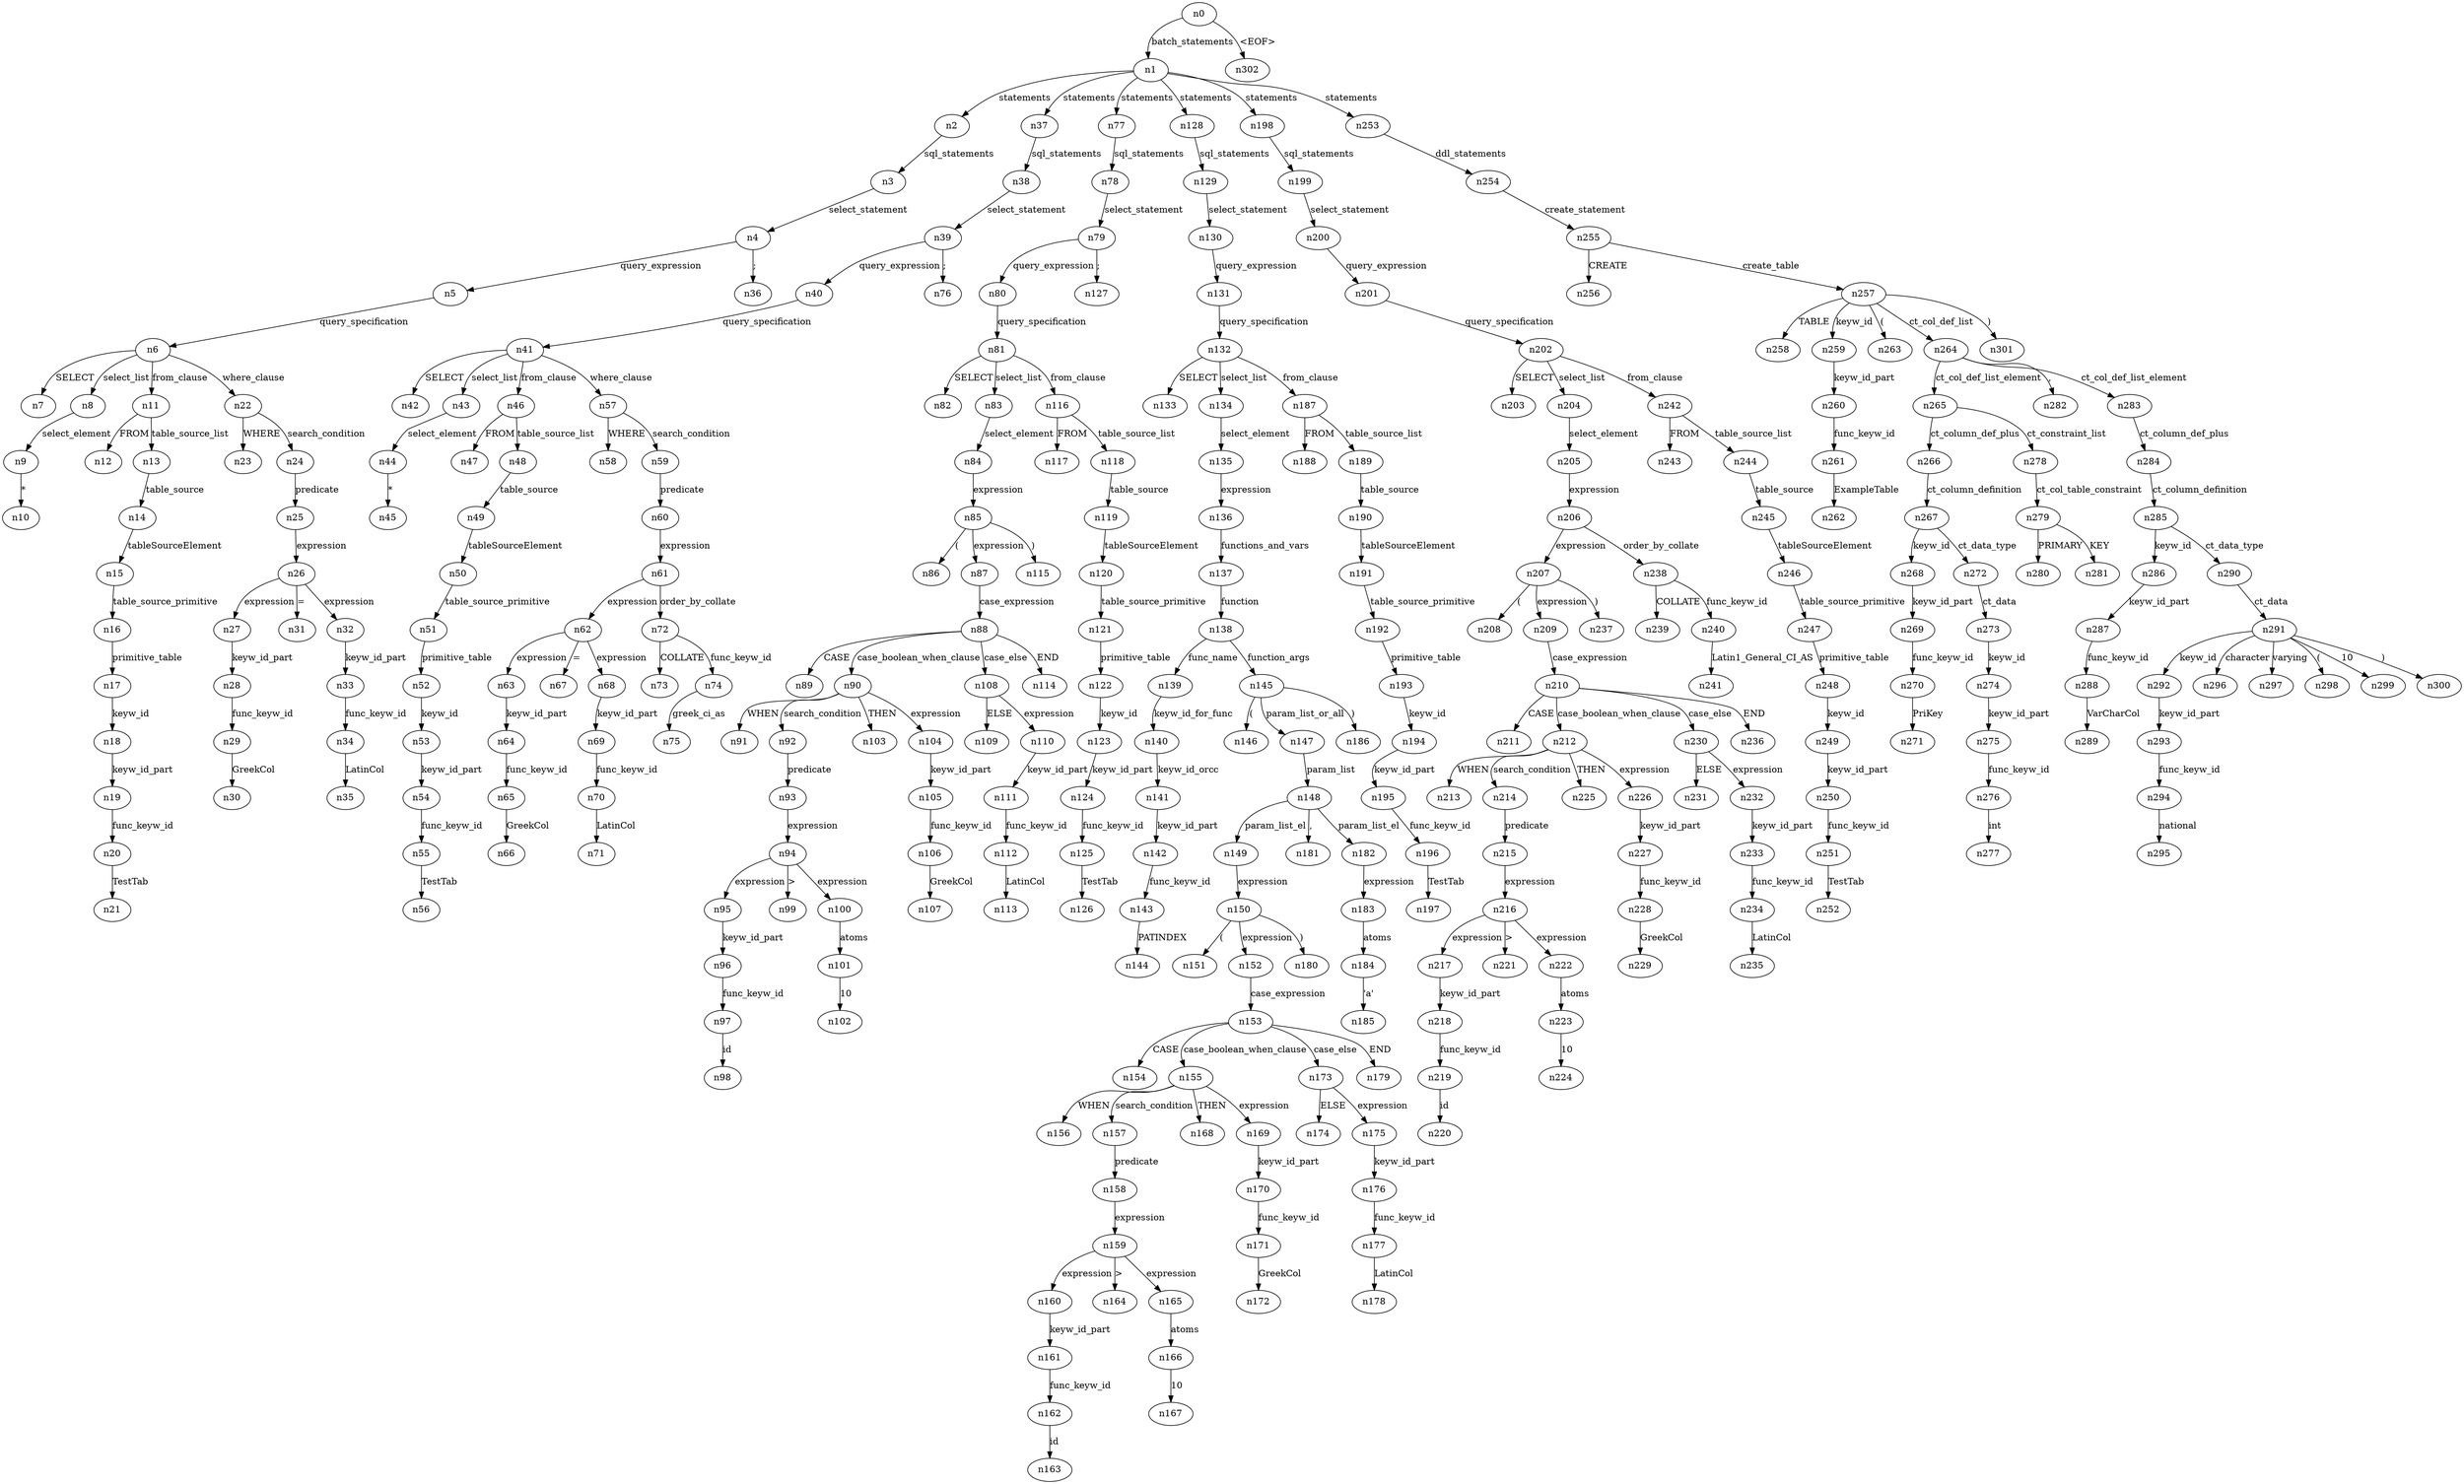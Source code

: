 digraph ParseTree {
  n0 -> n1 [label="batch_statements"];
  n1 -> n2 [label="statements"];
  n2 -> n3 [label="sql_statements"];
  n3 -> n4 [label="select_statement"];
  n4 -> n5 [label="query_expression"];
  n5 -> n6 [label="query_specification"];
  n6 -> n7 [label="SELECT"];
  n6 -> n8 [label="select_list"];
  n8 -> n9 [label="select_element"];
  n9 -> n10 [label="*"];
  n6 -> n11 [label="from_clause"];
  n11 -> n12 [label="FROM"];
  n11 -> n13 [label="table_source_list"];
  n13 -> n14 [label="table_source"];
  n14 -> n15 [label="tableSourceElement"];
  n15 -> n16 [label="table_source_primitive"];
  n16 -> n17 [label="primitive_table"];
  n17 -> n18 [label="keyw_id"];
  n18 -> n19 [label="keyw_id_part"];
  n19 -> n20 [label="func_keyw_id"];
  n20 -> n21 [label="TestTab"];
  n6 -> n22 [label="where_clause"];
  n22 -> n23 [label="WHERE"];
  n22 -> n24 [label="search_condition"];
  n24 -> n25 [label="predicate"];
  n25 -> n26 [label="expression"];
  n26 -> n27 [label="expression"];
  n27 -> n28 [label="keyw_id_part"];
  n28 -> n29 [label="func_keyw_id"];
  n29 -> n30 [label="GreekCol"];
  n26 -> n31 [label="="];
  n26 -> n32 [label="expression"];
  n32 -> n33 [label="keyw_id_part"];
  n33 -> n34 [label="func_keyw_id"];
  n34 -> n35 [label="LatinCol"];
  n4 -> n36 [label=";"];
  n1 -> n37 [label="statements"];
  n37 -> n38 [label="sql_statements"];
  n38 -> n39 [label="select_statement"];
  n39 -> n40 [label="query_expression"];
  n40 -> n41 [label="query_specification"];
  n41 -> n42 [label="SELECT"];
  n41 -> n43 [label="select_list"];
  n43 -> n44 [label="select_element"];
  n44 -> n45 [label="*"];
  n41 -> n46 [label="from_clause"];
  n46 -> n47 [label="FROM"];
  n46 -> n48 [label="table_source_list"];
  n48 -> n49 [label="table_source"];
  n49 -> n50 [label="tableSourceElement"];
  n50 -> n51 [label="table_source_primitive"];
  n51 -> n52 [label="primitive_table"];
  n52 -> n53 [label="keyw_id"];
  n53 -> n54 [label="keyw_id_part"];
  n54 -> n55 [label="func_keyw_id"];
  n55 -> n56 [label="TestTab"];
  n41 -> n57 [label="where_clause"];
  n57 -> n58 [label="WHERE"];
  n57 -> n59 [label="search_condition"];
  n59 -> n60 [label="predicate"];
  n60 -> n61 [label="expression"];
  n61 -> n62 [label="expression"];
  n62 -> n63 [label="expression"];
  n63 -> n64 [label="keyw_id_part"];
  n64 -> n65 [label="func_keyw_id"];
  n65 -> n66 [label="GreekCol"];
  n62 -> n67 [label="="];
  n62 -> n68 [label="expression"];
  n68 -> n69 [label="keyw_id_part"];
  n69 -> n70 [label="func_keyw_id"];
  n70 -> n71 [label="LatinCol"];
  n61 -> n72 [label="order_by_collate"];
  n72 -> n73 [label="COLLATE"];
  n72 -> n74 [label="func_keyw_id"];
  n74 -> n75 [label="greek_ci_as"];
  n39 -> n76 [label=";"];
  n1 -> n77 [label="statements"];
  n77 -> n78 [label="sql_statements"];
  n78 -> n79 [label="select_statement"];
  n79 -> n80 [label="query_expression"];
  n80 -> n81 [label="query_specification"];
  n81 -> n82 [label="SELECT"];
  n81 -> n83 [label="select_list"];
  n83 -> n84 [label="select_element"];
  n84 -> n85 [label="expression"];
  n85 -> n86 [label="("];
  n85 -> n87 [label="expression"];
  n87 -> n88 [label="case_expression"];
  n88 -> n89 [label="CASE"];
  n88 -> n90 [label="case_boolean_when_clause"];
  n90 -> n91 [label="WHEN"];
  n90 -> n92 [label="search_condition"];
  n92 -> n93 [label="predicate"];
  n93 -> n94 [label="expression"];
  n94 -> n95 [label="expression"];
  n95 -> n96 [label="keyw_id_part"];
  n96 -> n97 [label="func_keyw_id"];
  n97 -> n98 [label="id"];
  n94 -> n99 [label=">"];
  n94 -> n100 [label="expression"];
  n100 -> n101 [label="atoms"];
  n101 -> n102 [label="10"];
  n90 -> n103 [label="THEN"];
  n90 -> n104 [label="expression"];
  n104 -> n105 [label="keyw_id_part"];
  n105 -> n106 [label="func_keyw_id"];
  n106 -> n107 [label="GreekCol"];
  n88 -> n108 [label="case_else"];
  n108 -> n109 [label="ELSE"];
  n108 -> n110 [label="expression"];
  n110 -> n111 [label="keyw_id_part"];
  n111 -> n112 [label="func_keyw_id"];
  n112 -> n113 [label="LatinCol"];
  n88 -> n114 [label="END"];
  n85 -> n115 [label=")"];
  n81 -> n116 [label="from_clause"];
  n116 -> n117 [label="FROM"];
  n116 -> n118 [label="table_source_list"];
  n118 -> n119 [label="table_source"];
  n119 -> n120 [label="tableSourceElement"];
  n120 -> n121 [label="table_source_primitive"];
  n121 -> n122 [label="primitive_table"];
  n122 -> n123 [label="keyw_id"];
  n123 -> n124 [label="keyw_id_part"];
  n124 -> n125 [label="func_keyw_id"];
  n125 -> n126 [label="TestTab"];
  n79 -> n127 [label=";"];
  n1 -> n128 [label="statements"];
  n128 -> n129 [label="sql_statements"];
  n129 -> n130 [label="select_statement"];
  n130 -> n131 [label="query_expression"];
  n131 -> n132 [label="query_specification"];
  n132 -> n133 [label="SELECT"];
  n132 -> n134 [label="select_list"];
  n134 -> n135 [label="select_element"];
  n135 -> n136 [label="expression"];
  n136 -> n137 [label="functions_and_vars"];
  n137 -> n138 [label="function"];
  n138 -> n139 [label="func_name"];
  n139 -> n140 [label="keyw_id_for_func"];
  n140 -> n141 [label="keyw_id_orcc"];
  n141 -> n142 [label="keyw_id_part"];
  n142 -> n143 [label="func_keyw_id"];
  n143 -> n144 [label="PATINDEX"];
  n138 -> n145 [label="function_args"];
  n145 -> n146 [label="("];
  n145 -> n147 [label="param_list_or_all"];
  n147 -> n148 [label="param_list"];
  n148 -> n149 [label="param_list_el"];
  n149 -> n150 [label="expression"];
  n150 -> n151 [label="("];
  n150 -> n152 [label="expression"];
  n152 -> n153 [label="case_expression"];
  n153 -> n154 [label="CASE"];
  n153 -> n155 [label="case_boolean_when_clause"];
  n155 -> n156 [label="WHEN"];
  n155 -> n157 [label="search_condition"];
  n157 -> n158 [label="predicate"];
  n158 -> n159 [label="expression"];
  n159 -> n160 [label="expression"];
  n160 -> n161 [label="keyw_id_part"];
  n161 -> n162 [label="func_keyw_id"];
  n162 -> n163 [label="id"];
  n159 -> n164 [label=">"];
  n159 -> n165 [label="expression"];
  n165 -> n166 [label="atoms"];
  n166 -> n167 [label="10"];
  n155 -> n168 [label="THEN"];
  n155 -> n169 [label="expression"];
  n169 -> n170 [label="keyw_id_part"];
  n170 -> n171 [label="func_keyw_id"];
  n171 -> n172 [label="GreekCol"];
  n153 -> n173 [label="case_else"];
  n173 -> n174 [label="ELSE"];
  n173 -> n175 [label="expression"];
  n175 -> n176 [label="keyw_id_part"];
  n176 -> n177 [label="func_keyw_id"];
  n177 -> n178 [label="LatinCol"];
  n153 -> n179 [label="END"];
  n150 -> n180 [label=")"];
  n148 -> n181 [label=","];
  n148 -> n182 [label="param_list_el"];
  n182 -> n183 [label="expression"];
  n183 -> n184 [label="atoms"];
  n184 -> n185 [label="'a'"];
  n145 -> n186 [label=")"];
  n132 -> n187 [label="from_clause"];
  n187 -> n188 [label="FROM"];
  n187 -> n189 [label="table_source_list"];
  n189 -> n190 [label="table_source"];
  n190 -> n191 [label="tableSourceElement"];
  n191 -> n192 [label="table_source_primitive"];
  n192 -> n193 [label="primitive_table"];
  n193 -> n194 [label="keyw_id"];
  n194 -> n195 [label="keyw_id_part"];
  n195 -> n196 [label="func_keyw_id"];
  n196 -> n197 [label="TestTab"];
  n1 -> n198 [label="statements"];
  n198 -> n199 [label="sql_statements"];
  n199 -> n200 [label="select_statement"];
  n200 -> n201 [label="query_expression"];
  n201 -> n202 [label="query_specification"];
  n202 -> n203 [label="SELECT"];
  n202 -> n204 [label="select_list"];
  n204 -> n205 [label="select_element"];
  n205 -> n206 [label="expression"];
  n206 -> n207 [label="expression"];
  n207 -> n208 [label="("];
  n207 -> n209 [label="expression"];
  n209 -> n210 [label="case_expression"];
  n210 -> n211 [label="CASE"];
  n210 -> n212 [label="case_boolean_when_clause"];
  n212 -> n213 [label="WHEN"];
  n212 -> n214 [label="search_condition"];
  n214 -> n215 [label="predicate"];
  n215 -> n216 [label="expression"];
  n216 -> n217 [label="expression"];
  n217 -> n218 [label="keyw_id_part"];
  n218 -> n219 [label="func_keyw_id"];
  n219 -> n220 [label="id"];
  n216 -> n221 [label=">"];
  n216 -> n222 [label="expression"];
  n222 -> n223 [label="atoms"];
  n223 -> n224 [label="10"];
  n212 -> n225 [label="THEN"];
  n212 -> n226 [label="expression"];
  n226 -> n227 [label="keyw_id_part"];
  n227 -> n228 [label="func_keyw_id"];
  n228 -> n229 [label="GreekCol"];
  n210 -> n230 [label="case_else"];
  n230 -> n231 [label="ELSE"];
  n230 -> n232 [label="expression"];
  n232 -> n233 [label="keyw_id_part"];
  n233 -> n234 [label="func_keyw_id"];
  n234 -> n235 [label="LatinCol"];
  n210 -> n236 [label="END"];
  n207 -> n237 [label=")"];
  n206 -> n238 [label="order_by_collate"];
  n238 -> n239 [label="COLLATE"];
  n238 -> n240 [label="func_keyw_id"];
  n240 -> n241 [label="Latin1_General_CI_AS"];
  n202 -> n242 [label="from_clause"];
  n242 -> n243 [label="FROM"];
  n242 -> n244 [label="table_source_list"];
  n244 -> n245 [label="table_source"];
  n245 -> n246 [label="tableSourceElement"];
  n246 -> n247 [label="table_source_primitive"];
  n247 -> n248 [label="primitive_table"];
  n248 -> n249 [label="keyw_id"];
  n249 -> n250 [label="keyw_id_part"];
  n250 -> n251 [label="func_keyw_id"];
  n251 -> n252 [label="TestTab"];
  n1 -> n253 [label="statements"];
  n253 -> n254 [label="ddl_statements"];
  n254 -> n255 [label="create_statement"];
  n255 -> n256 [label="CREATE"];
  n255 -> n257 [label="create_table"];
  n257 -> n258 [label="TABLE"];
  n257 -> n259 [label="keyw_id"];
  n259 -> n260 [label="keyw_id_part"];
  n260 -> n261 [label="func_keyw_id"];
  n261 -> n262 [label="ExampleTable"];
  n257 -> n263 [label="("];
  n257 -> n264 [label="ct_col_def_list"];
  n264 -> n265 [label="ct_col_def_list_element"];
  n265 -> n266 [label="ct_column_def_plus"];
  n266 -> n267 [label="ct_column_definition"];
  n267 -> n268 [label="keyw_id"];
  n268 -> n269 [label="keyw_id_part"];
  n269 -> n270 [label="func_keyw_id"];
  n270 -> n271 [label="PriKey"];
  n267 -> n272 [label="ct_data_type"];
  n272 -> n273 [label="ct_data"];
  n273 -> n274 [label="keyw_id"];
  n274 -> n275 [label="keyw_id_part"];
  n275 -> n276 [label="func_keyw_id"];
  n276 -> n277 [label="int"];
  n265 -> n278 [label="ct_constraint_list"];
  n278 -> n279 [label="ct_col_table_constraint"];
  n279 -> n280 [label="PRIMARY"];
  n279 -> n281 [label="KEY"];
  n264 -> n282 [label=","];
  n264 -> n283 [label="ct_col_def_list_element"];
  n283 -> n284 [label="ct_column_def_plus"];
  n284 -> n285 [label="ct_column_definition"];
  n285 -> n286 [label="keyw_id"];
  n286 -> n287 [label="keyw_id_part"];
  n287 -> n288 [label="func_keyw_id"];
  n288 -> n289 [label="VarCharCol"];
  n285 -> n290 [label="ct_data_type"];
  n290 -> n291 [label="ct_data"];
  n291 -> n292 [label="keyw_id"];
  n292 -> n293 [label="keyw_id_part"];
  n293 -> n294 [label="func_keyw_id"];
  n294 -> n295 [label="national"];
  n291 -> n296 [label="character"];
  n291 -> n297 [label="varying"];
  n291 -> n298 [label="("];
  n291 -> n299 [label="10"];
  n291 -> n300 [label=")"];
  n257 -> n301 [label=")"];
  n0 -> n302 [label="<EOF>"];
}
